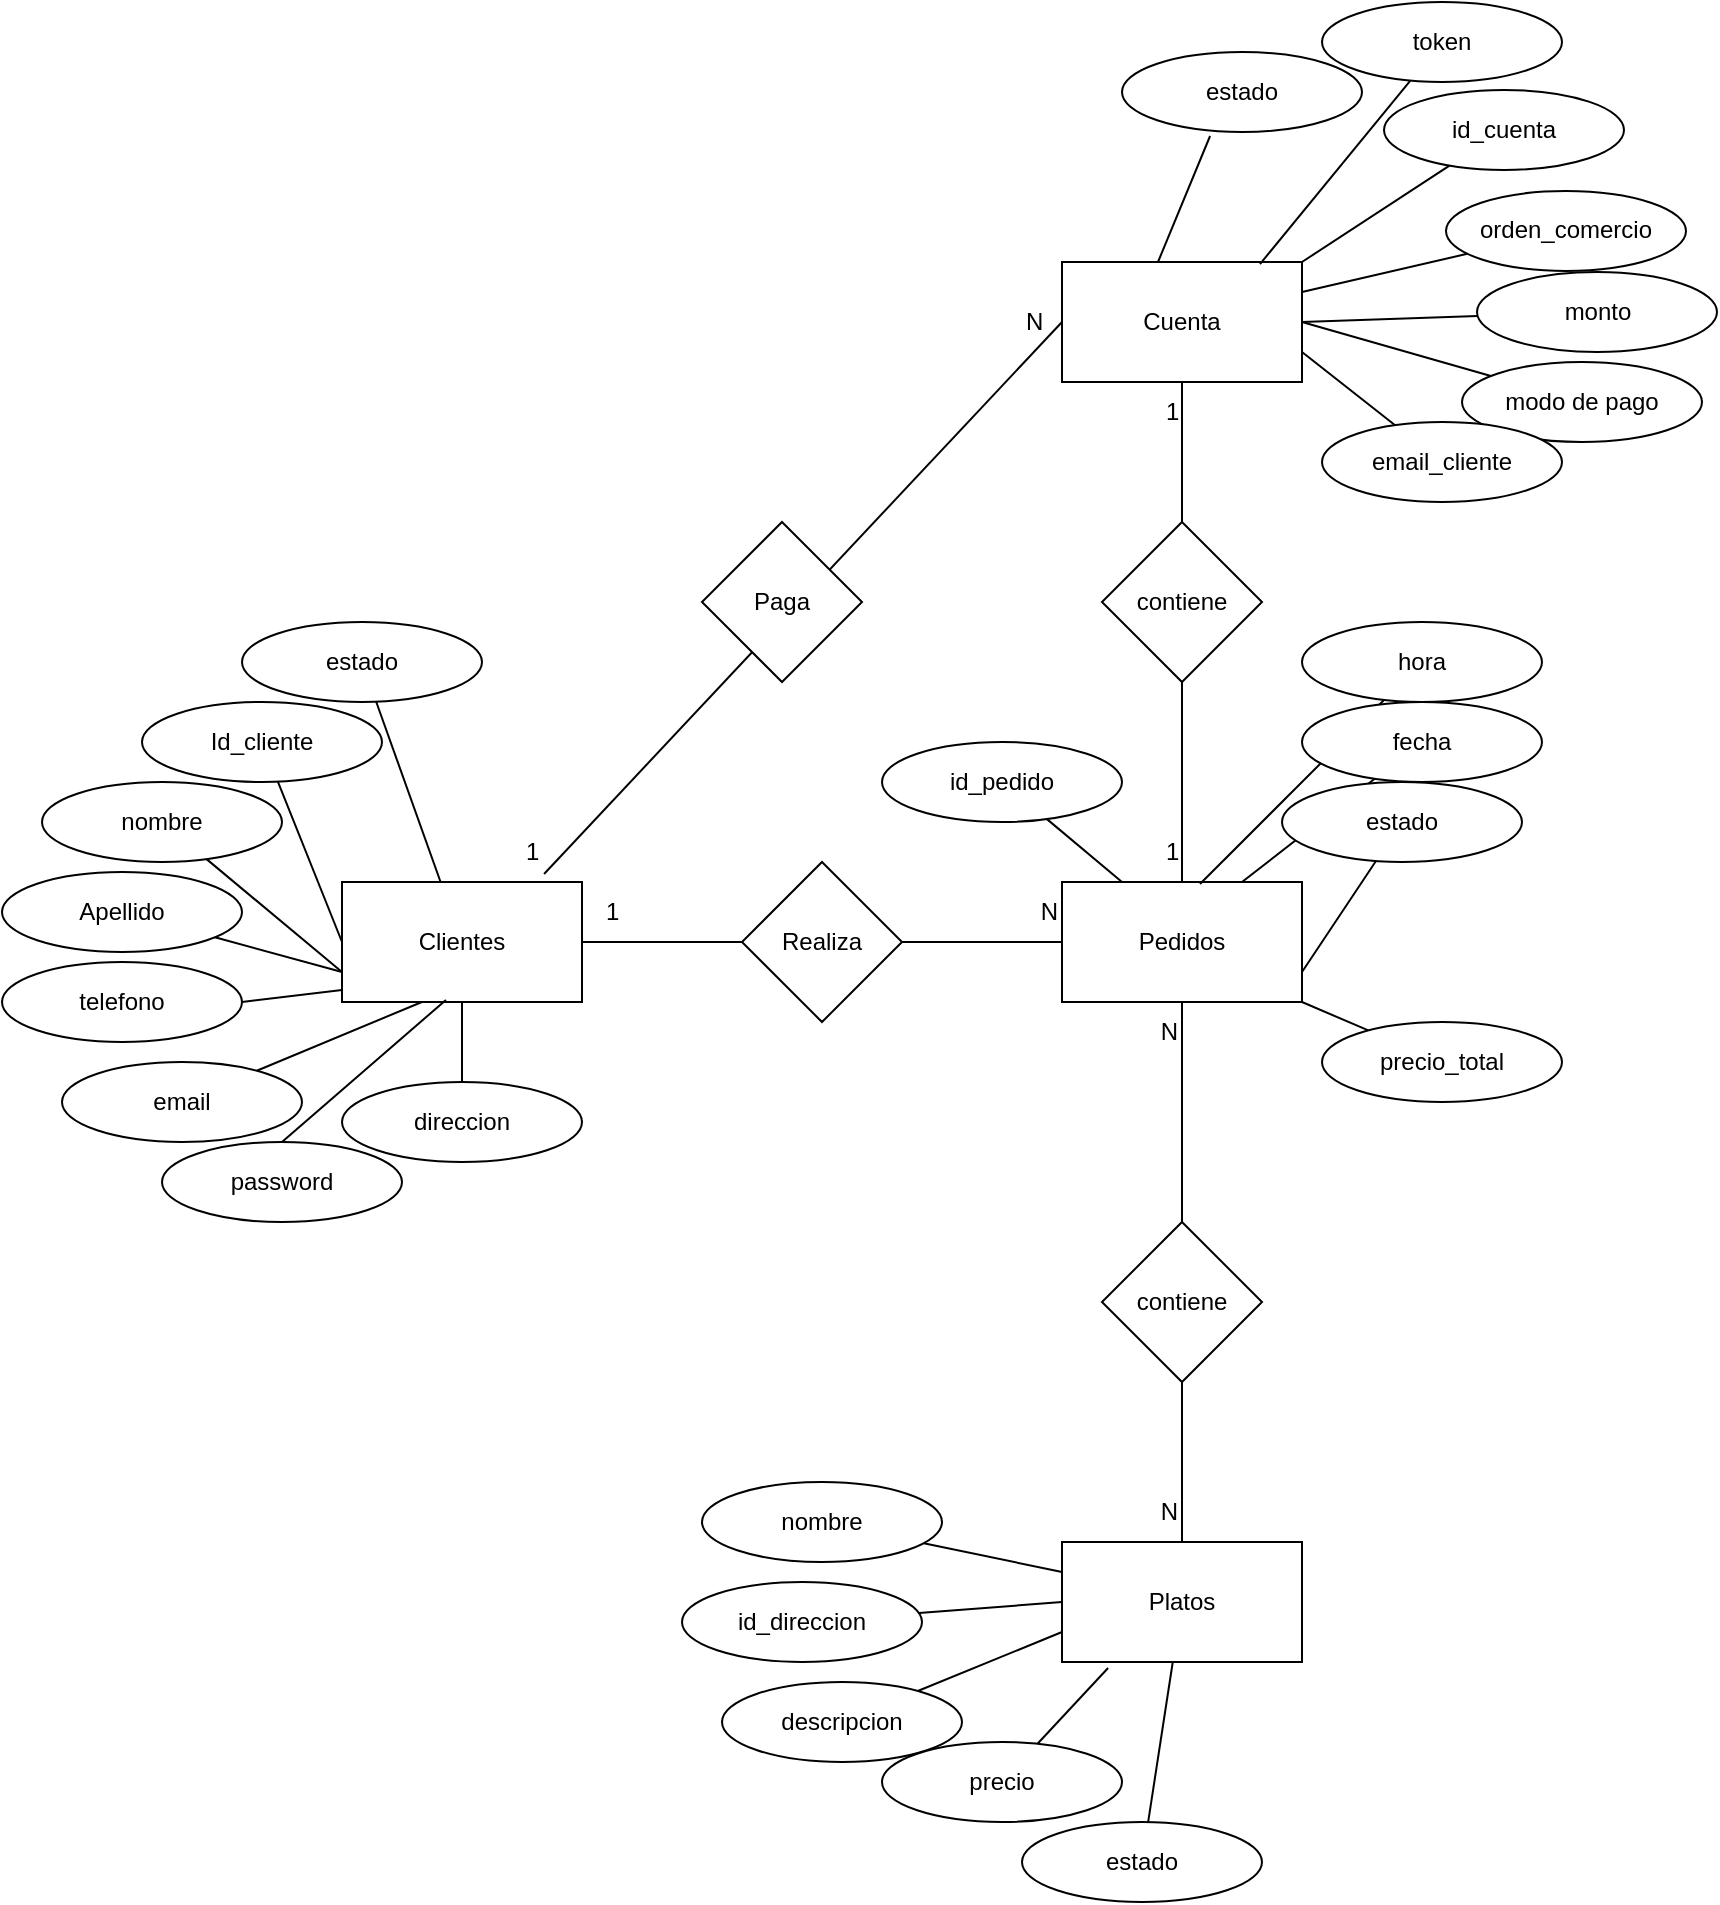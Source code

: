 <mxfile version="15.4.3" type="github">
  <diagram id="s59gSEYK92OxBtgS_U3n" name="Page-1">
    <mxGraphModel dx="2500" dy="2047" grid="1" gridSize="10" guides="1" tooltips="1" connect="1" arrows="1" fold="1" page="1" pageScale="1" pageWidth="827" pageHeight="1169" math="0" shadow="0">
      <root>
        <mxCell id="0" />
        <mxCell id="1" parent="0" />
        <mxCell id="wE-_WhlfQiMFLJXKhOxG-1" value="Clientes" style="rounded=0;whiteSpace=wrap;html=1;" vertex="1" parent="1">
          <mxGeometry x="90" y="140" width="120" height="60" as="geometry" />
        </mxCell>
        <mxCell id="wE-_WhlfQiMFLJXKhOxG-2" value="Platos" style="rounded=0;whiteSpace=wrap;html=1;" vertex="1" parent="1">
          <mxGeometry x="450" y="470" width="120" height="60" as="geometry" />
        </mxCell>
        <mxCell id="wE-_WhlfQiMFLJXKhOxG-5" value="Cuenta" style="rounded=0;whiteSpace=wrap;html=1;" vertex="1" parent="1">
          <mxGeometry x="450" y="-170" width="120" height="60" as="geometry" />
        </mxCell>
        <mxCell id="wE-_WhlfQiMFLJXKhOxG-6" value="Pedidos" style="rounded=0;whiteSpace=wrap;html=1;" vertex="1" parent="1">
          <mxGeometry x="450" y="140" width="120" height="60" as="geometry" />
        </mxCell>
        <mxCell id="wE-_WhlfQiMFLJXKhOxG-7" value="Realiza" style="rhombus;whiteSpace=wrap;html=1;" vertex="1" parent="1">
          <mxGeometry x="290" y="130" width="80" height="80" as="geometry" />
        </mxCell>
        <mxCell id="wE-_WhlfQiMFLJXKhOxG-18" value="" style="endArrow=none;html=1;rounded=0;strokeColor=default;edgeStyle=orthogonalEdgeStyle;exitX=1;exitY=0.5;exitDx=0;exitDy=0;entryX=0;entryY=0.5;entryDx=0;entryDy=0;" edge="1" parent="1" source="wE-_WhlfQiMFLJXKhOxG-1" target="wE-_WhlfQiMFLJXKhOxG-7">
          <mxGeometry width="50" height="50" relative="1" as="geometry">
            <mxPoint x="290" y="160" as="sourcePoint" />
            <mxPoint x="340" y="110" as="targetPoint" />
          </mxGeometry>
        </mxCell>
        <mxCell id="wE-_WhlfQiMFLJXKhOxG-19" value="" style="endArrow=none;html=1;rounded=0;strokeColor=default;edgeStyle=orthogonalEdgeStyle;exitX=1;exitY=0.5;exitDx=0;exitDy=0;entryX=0;entryY=0.5;entryDx=0;entryDy=0;" edge="1" parent="1" source="wE-_WhlfQiMFLJXKhOxG-7" target="wE-_WhlfQiMFLJXKhOxG-6">
          <mxGeometry width="50" height="50" relative="1" as="geometry">
            <mxPoint x="390" y="169.5" as="sourcePoint" />
            <mxPoint x="480" y="169.5" as="targetPoint" />
          </mxGeometry>
        </mxCell>
        <mxCell id="wE-_WhlfQiMFLJXKhOxG-20" value="1" style="text;html=1;strokeColor=none;fillColor=none;align=left;verticalAlign=middle;whiteSpace=wrap;rounded=0;" vertex="1" parent="1">
          <mxGeometry x="220" y="140" width="60" height="30" as="geometry" />
        </mxCell>
        <mxCell id="wE-_WhlfQiMFLJXKhOxG-23" value="&lt;div align=&quot;right&quot;&gt;N&lt;/div&gt;" style="text;html=1;strokeColor=none;fillColor=none;align=right;verticalAlign=middle;whiteSpace=wrap;rounded=0;" vertex="1" parent="1">
          <mxGeometry x="390" y="140" width="60" height="30" as="geometry" />
        </mxCell>
        <mxCell id="wE-_WhlfQiMFLJXKhOxG-24" value="&lt;div align=&quot;center&quot;&gt;Id_cliente&lt;/div&gt;" style="ellipse;whiteSpace=wrap;html=1;strokeWidth=1;align=center;" vertex="1" parent="1">
          <mxGeometry x="-10" y="50" width="120" height="40" as="geometry" />
        </mxCell>
        <mxCell id="wE-_WhlfQiMFLJXKhOxG-25" value="" style="endArrow=none;html=1;rounded=0;strokeColor=default;exitX=0;exitY=0.5;exitDx=0;exitDy=0;" edge="1" parent="1" source="wE-_WhlfQiMFLJXKhOxG-1" target="wE-_WhlfQiMFLJXKhOxG-24">
          <mxGeometry width="50" height="50" relative="1" as="geometry">
            <mxPoint x="380" y="180" as="sourcePoint" />
            <mxPoint x="460" y="180" as="targetPoint" />
          </mxGeometry>
        </mxCell>
        <mxCell id="wE-_WhlfQiMFLJXKhOxG-26" value="&lt;div align=&quot;center&quot;&gt;nombre&lt;/div&gt;" style="ellipse;whiteSpace=wrap;html=1;strokeWidth=1;align=center;" vertex="1" parent="1">
          <mxGeometry x="-60" y="90" width="120" height="40" as="geometry" />
        </mxCell>
        <mxCell id="wE-_WhlfQiMFLJXKhOxG-27" value="" style="endArrow=none;html=1;rounded=0;strokeColor=default;exitX=0;exitY=0.75;exitDx=0;exitDy=0;" edge="1" parent="1" target="wE-_WhlfQiMFLJXKhOxG-26" source="wE-_WhlfQiMFLJXKhOxG-1">
          <mxGeometry width="50" height="50" relative="1" as="geometry">
            <mxPoint x="80" y="230" as="sourcePoint" />
            <mxPoint x="450" y="240" as="targetPoint" />
          </mxGeometry>
        </mxCell>
        <mxCell id="wE-_WhlfQiMFLJXKhOxG-28" value="&lt;div align=&quot;center&quot;&gt;Apellido&lt;/div&gt;" style="ellipse;whiteSpace=wrap;html=1;strokeWidth=1;align=center;" vertex="1" parent="1">
          <mxGeometry x="-80" y="135" width="120" height="40" as="geometry" />
        </mxCell>
        <mxCell id="wE-_WhlfQiMFLJXKhOxG-29" value="" style="endArrow=none;html=1;rounded=0;strokeColor=default;exitX=0;exitY=0.75;exitDx=0;exitDy=0;" edge="1" parent="1" target="wE-_WhlfQiMFLJXKhOxG-28" source="wE-_WhlfQiMFLJXKhOxG-1">
          <mxGeometry width="50" height="50" relative="1" as="geometry">
            <mxPoint x="140" y="270" as="sourcePoint" />
            <mxPoint x="510" y="280" as="targetPoint" />
          </mxGeometry>
        </mxCell>
        <mxCell id="wE-_WhlfQiMFLJXKhOxG-30" value="&lt;div align=&quot;center&quot;&gt;telefono&lt;/div&gt;" style="ellipse;whiteSpace=wrap;html=1;strokeWidth=1;align=center;" vertex="1" parent="1">
          <mxGeometry x="-80" y="180" width="120" height="40" as="geometry" />
        </mxCell>
        <mxCell id="wE-_WhlfQiMFLJXKhOxG-31" value="" style="endArrow=none;html=1;rounded=0;strokeColor=default;entryX=1;entryY=0.5;entryDx=0;entryDy=0;exitX=0;exitY=0.9;exitDx=0;exitDy=0;exitPerimeter=0;" edge="1" parent="1" target="wE-_WhlfQiMFLJXKhOxG-30" source="wE-_WhlfQiMFLJXKhOxG-1">
          <mxGeometry width="50" height="50" relative="1" as="geometry">
            <mxPoint x="140" y="300" as="sourcePoint" />
            <mxPoint x="510" y="310" as="targetPoint" />
          </mxGeometry>
        </mxCell>
        <mxCell id="wE-_WhlfQiMFLJXKhOxG-32" value="&lt;div align=&quot;center&quot;&gt;email&lt;/div&gt;" style="ellipse;whiteSpace=wrap;html=1;strokeWidth=1;align=center;" vertex="1" parent="1">
          <mxGeometry x="-50" y="230" width="120" height="40" as="geometry" />
        </mxCell>
        <mxCell id="wE-_WhlfQiMFLJXKhOxG-33" value="" style="endArrow=none;html=1;rounded=0;strokeColor=default;exitX=0.333;exitY=1;exitDx=0;exitDy=0;exitPerimeter=0;" edge="1" parent="1" target="wE-_WhlfQiMFLJXKhOxG-32" source="wE-_WhlfQiMFLJXKhOxG-1">
          <mxGeometry width="50" height="50" relative="1" as="geometry">
            <mxPoint x="245" y="270" as="sourcePoint" />
            <mxPoint x="615" y="280" as="targetPoint" />
          </mxGeometry>
        </mxCell>
        <mxCell id="wE-_WhlfQiMFLJXKhOxG-34" value="&lt;div align=&quot;center&quot;&gt;password&lt;br&gt;&lt;/div&gt;" style="ellipse;whiteSpace=wrap;html=1;strokeWidth=1;align=center;" vertex="1" parent="1">
          <mxGeometry y="270" width="120" height="40" as="geometry" />
        </mxCell>
        <mxCell id="wE-_WhlfQiMFLJXKhOxG-35" value="" style="endArrow=none;html=1;rounded=0;strokeColor=default;exitX=0.433;exitY=0.983;exitDx=0;exitDy=0;entryX=0.5;entryY=0;entryDx=0;entryDy=0;exitPerimeter=0;" edge="1" parent="1" target="wE-_WhlfQiMFLJXKhOxG-34" source="wE-_WhlfQiMFLJXKhOxG-1">
          <mxGeometry width="50" height="50" relative="1" as="geometry">
            <mxPoint x="320" y="270" as="sourcePoint" />
            <mxPoint x="690" y="280" as="targetPoint" />
          </mxGeometry>
        </mxCell>
        <mxCell id="wE-_WhlfQiMFLJXKhOxG-37" value="&lt;div align=&quot;center&quot;&gt;direccion&lt;/div&gt;" style="ellipse;whiteSpace=wrap;html=1;strokeWidth=1;align=center;" vertex="1" parent="1">
          <mxGeometry x="90" y="240" width="120" height="40" as="geometry" />
        </mxCell>
        <mxCell id="wE-_WhlfQiMFLJXKhOxG-38" value="" style="endArrow=none;html=1;rounded=0;strokeColor=default;entryX=0.5;entryY=0;entryDx=0;entryDy=0;" edge="1" parent="1" target="wE-_WhlfQiMFLJXKhOxG-37" source="wE-_WhlfQiMFLJXKhOxG-1">
          <mxGeometry width="50" height="50" relative="1" as="geometry">
            <mxPoint x="320" y="310" as="sourcePoint" />
            <mxPoint x="690" y="320" as="targetPoint" />
          </mxGeometry>
        </mxCell>
        <mxCell id="wE-_WhlfQiMFLJXKhOxG-39" value="&lt;div align=&quot;center&quot;&gt;id_pedido&lt;/div&gt;" style="ellipse;whiteSpace=wrap;html=1;strokeWidth=1;align=center;" vertex="1" parent="1">
          <mxGeometry x="360" y="70" width="120" height="40.02" as="geometry" />
        </mxCell>
        <mxCell id="wE-_WhlfQiMFLJXKhOxG-40" value="" style="endArrow=none;html=1;rounded=0;strokeColor=default;exitX=0.25;exitY=0;exitDx=0;exitDy=0;" edge="1" parent="1" target="wE-_WhlfQiMFLJXKhOxG-39" source="wE-_WhlfQiMFLJXKhOxG-6">
          <mxGeometry width="50" height="50" relative="1" as="geometry">
            <mxPoint x="492.96" y="135.0" as="sourcePoint" />
            <mxPoint x="974" y="69.98" as="targetPoint" />
          </mxGeometry>
        </mxCell>
        <mxCell id="wE-_WhlfQiMFLJXKhOxG-41" value="&lt;div align=&quot;center&quot;&gt;hora&lt;/div&gt;" style="ellipse;whiteSpace=wrap;html=1;strokeWidth=1;align=center;" vertex="1" parent="1">
          <mxGeometry x="570" y="10.0" width="120" height="40" as="geometry" />
        </mxCell>
        <mxCell id="wE-_WhlfQiMFLJXKhOxG-42" value="" style="endArrow=none;html=1;rounded=0;strokeColor=default;exitX=0.575;exitY=0.017;exitDx=0;exitDy=0;exitPerimeter=0;" edge="1" parent="1" target="wE-_WhlfQiMFLJXKhOxG-41" source="wE-_WhlfQiMFLJXKhOxG-6">
          <mxGeometry width="50" height="50" relative="1" as="geometry">
            <mxPoint x="760" y="80" as="sourcePoint" />
            <mxPoint x="1130" y="90" as="targetPoint" />
          </mxGeometry>
        </mxCell>
        <mxCell id="wE-_WhlfQiMFLJXKhOxG-43" value="&lt;div align=&quot;center&quot;&gt;fecha&lt;/div&gt;" style="ellipse;whiteSpace=wrap;html=1;strokeWidth=1;align=center;" vertex="1" parent="1">
          <mxGeometry x="570" y="50.0" width="120" height="40" as="geometry" />
        </mxCell>
        <mxCell id="wE-_WhlfQiMFLJXKhOxG-44" value="" style="endArrow=none;html=1;rounded=0;strokeColor=default;exitX=0.75;exitY=0;exitDx=0;exitDy=0;" edge="1" parent="1" target="wE-_WhlfQiMFLJXKhOxG-43" source="wE-_WhlfQiMFLJXKhOxG-6">
          <mxGeometry width="50" height="50" relative="1" as="geometry">
            <mxPoint x="800" y="99.98" as="sourcePoint" />
            <mxPoint x="1170" y="109.98" as="targetPoint" />
          </mxGeometry>
        </mxCell>
        <mxCell id="wE-_WhlfQiMFLJXKhOxG-45" value="&lt;div align=&quot;center&quot;&gt;estado&lt;/div&gt;" style="ellipse;whiteSpace=wrap;html=1;strokeWidth=1;align=center;" vertex="1" parent="1">
          <mxGeometry x="560" y="90" width="120" height="40" as="geometry" />
        </mxCell>
        <mxCell id="wE-_WhlfQiMFLJXKhOxG-46" value="" style="endArrow=none;html=1;rounded=0;strokeColor=default;exitX=1;exitY=0.75;exitDx=0;exitDy=0;" edge="1" parent="1" target="wE-_WhlfQiMFLJXKhOxG-45" source="wE-_WhlfQiMFLJXKhOxG-6">
          <mxGeometry width="50" height="50" relative="1" as="geometry">
            <mxPoint x="810" y="115" as="sourcePoint" />
            <mxPoint x="1180" y="125" as="targetPoint" />
          </mxGeometry>
        </mxCell>
        <mxCell id="wE-_WhlfQiMFLJXKhOxG-47" value="&lt;div align=&quot;center&quot;&gt;estado&lt;/div&gt;" style="ellipse;whiteSpace=wrap;html=1;strokeWidth=1;align=center;" vertex="1" parent="1">
          <mxGeometry x="40" y="10" width="120" height="40" as="geometry" />
        </mxCell>
        <mxCell id="wE-_WhlfQiMFLJXKhOxG-48" value="" style="endArrow=none;html=1;rounded=0;strokeColor=default;" edge="1" parent="1" target="wE-_WhlfQiMFLJXKhOxG-47" source="wE-_WhlfQiMFLJXKhOxG-1">
          <mxGeometry width="50" height="50" relative="1" as="geometry">
            <mxPoint x="230" y="30" as="sourcePoint" />
            <mxPoint x="600" y="40" as="targetPoint" />
          </mxGeometry>
        </mxCell>
        <mxCell id="wE-_WhlfQiMFLJXKhOxG-49" value="&lt;div align=&quot;center&quot;&gt;precio_total&lt;br&gt;&lt;/div&gt;" style="ellipse;whiteSpace=wrap;html=1;strokeWidth=1;align=center;" vertex="1" parent="1">
          <mxGeometry x="580" y="210" width="120" height="40" as="geometry" />
        </mxCell>
        <mxCell id="wE-_WhlfQiMFLJXKhOxG-50" value="" style="endArrow=none;html=1;rounded=0;strokeColor=default;exitX=1;exitY=1;exitDx=0;exitDy=0;" edge="1" parent="1" target="wE-_WhlfQiMFLJXKhOxG-49" source="wE-_WhlfQiMFLJXKhOxG-6">
          <mxGeometry width="50" height="50" relative="1" as="geometry">
            <mxPoint x="810" y="200" as="sourcePoint" />
            <mxPoint x="1180" y="210" as="targetPoint" />
          </mxGeometry>
        </mxCell>
        <mxCell id="wE-_WhlfQiMFLJXKhOxG-51" value="contiene" style="rhombus;whiteSpace=wrap;html=1;strokeWidth=1;align=center;" vertex="1" parent="1">
          <mxGeometry x="470" y="310" width="80" height="80" as="geometry" />
        </mxCell>
        <mxCell id="wE-_WhlfQiMFLJXKhOxG-54" value="" style="endArrow=none;html=1;rounded=0;strokeColor=default;entryX=0.5;entryY=1;entryDx=0;entryDy=0;exitX=0.5;exitY=0;exitDx=0;exitDy=0;" edge="1" parent="1" source="wE-_WhlfQiMFLJXKhOxG-51" target="wE-_WhlfQiMFLJXKhOxG-6">
          <mxGeometry width="50" height="50" relative="1" as="geometry">
            <mxPoint x="480" y="270" as="sourcePoint" />
            <mxPoint x="530" y="220" as="targetPoint" />
          </mxGeometry>
        </mxCell>
        <mxCell id="wE-_WhlfQiMFLJXKhOxG-55" value="" style="endArrow=none;html=1;rounded=0;strokeColor=default;entryX=0.5;entryY=1;entryDx=0;entryDy=0;exitX=0.5;exitY=0;exitDx=0;exitDy=0;" edge="1" parent="1" source="wE-_WhlfQiMFLJXKhOxG-2" target="wE-_WhlfQiMFLJXKhOxG-51">
          <mxGeometry width="50" height="50" relative="1" as="geometry">
            <mxPoint x="510" y="390" as="sourcePoint" />
            <mxPoint x="509" y="350" as="targetPoint" />
          </mxGeometry>
        </mxCell>
        <mxCell id="wE-_WhlfQiMFLJXKhOxG-56" value="&lt;div align=&quot;right&quot;&gt;N&lt;/div&gt;" style="text;html=1;strokeColor=none;fillColor=none;align=right;verticalAlign=middle;whiteSpace=wrap;rounded=0;" vertex="1" parent="1">
          <mxGeometry x="450" y="200" width="60" height="30" as="geometry" />
        </mxCell>
        <mxCell id="wE-_WhlfQiMFLJXKhOxG-57" value="&lt;div align=&quot;right&quot;&gt;N&lt;/div&gt;" style="text;html=1;strokeColor=none;fillColor=none;align=right;verticalAlign=middle;whiteSpace=wrap;rounded=0;" vertex="1" parent="1">
          <mxGeometry x="450" y="440" width="60" height="30" as="geometry" />
        </mxCell>
        <mxCell id="wE-_WhlfQiMFLJXKhOxG-65" value="&lt;div align=&quot;center&quot;&gt;id_direccion&lt;/div&gt;" style="ellipse;whiteSpace=wrap;html=1;strokeWidth=1;align=center;" vertex="1" parent="1">
          <mxGeometry x="260" y="490" width="120" height="40" as="geometry" />
        </mxCell>
        <mxCell id="wE-_WhlfQiMFLJXKhOxG-66" value="" style="endArrow=none;html=1;rounded=0;strokeColor=default;exitX=0;exitY=0.5;exitDx=0;exitDy=0;" edge="1" parent="1" target="wE-_WhlfQiMFLJXKhOxG-65" source="wE-_WhlfQiMFLJXKhOxG-2">
          <mxGeometry width="50" height="50" relative="1" as="geometry">
            <mxPoint x="390" y="505" as="sourcePoint" />
            <mxPoint x="930" y="625" as="targetPoint" />
          </mxGeometry>
        </mxCell>
        <mxCell id="wE-_WhlfQiMFLJXKhOxG-68" value="&lt;div align=&quot;center&quot;&gt;nombre&lt;/div&gt;" style="ellipse;whiteSpace=wrap;html=1;strokeWidth=1;align=center;" vertex="1" parent="1">
          <mxGeometry x="270" y="440" width="120" height="40" as="geometry" />
        </mxCell>
        <mxCell id="wE-_WhlfQiMFLJXKhOxG-69" value="" style="endArrow=none;html=1;rounded=0;strokeColor=default;exitX=0;exitY=0.25;exitDx=0;exitDy=0;" edge="1" parent="1" target="wE-_WhlfQiMFLJXKhOxG-68" source="wE-_WhlfQiMFLJXKhOxG-2">
          <mxGeometry width="50" height="50" relative="1" as="geometry">
            <mxPoint x="450" y="450" as="sourcePoint" />
            <mxPoint x="930" y="575" as="targetPoint" />
          </mxGeometry>
        </mxCell>
        <mxCell id="wE-_WhlfQiMFLJXKhOxG-71" value="&lt;div align=&quot;center&quot;&gt;descripcion&lt;/div&gt;" style="ellipse;whiteSpace=wrap;html=1;strokeWidth=1;align=center;" vertex="1" parent="1">
          <mxGeometry x="280" y="540" width="120" height="40" as="geometry" />
        </mxCell>
        <mxCell id="wE-_WhlfQiMFLJXKhOxG-72" value="" style="endArrow=none;html=1;rounded=0;strokeColor=default;exitX=0;exitY=0.75;exitDx=0;exitDy=0;" edge="1" parent="1" target="wE-_WhlfQiMFLJXKhOxG-71" source="wE-_WhlfQiMFLJXKhOxG-2">
          <mxGeometry width="50" height="50" relative="1" as="geometry">
            <mxPoint x="470" y="550" as="sourcePoint" />
            <mxPoint x="950" y="675" as="targetPoint" />
          </mxGeometry>
        </mxCell>
        <mxCell id="wE-_WhlfQiMFLJXKhOxG-73" value="&lt;div align=&quot;center&quot;&gt;precio&lt;br&gt;&lt;/div&gt;" style="ellipse;whiteSpace=wrap;html=1;strokeWidth=1;align=center;" vertex="1" parent="1">
          <mxGeometry x="360" y="570" width="120" height="40" as="geometry" />
        </mxCell>
        <mxCell id="wE-_WhlfQiMFLJXKhOxG-74" value="" style="endArrow=none;html=1;rounded=0;strokeColor=default;exitX=0.192;exitY=1.05;exitDx=0;exitDy=0;exitPerimeter=0;" edge="1" parent="1" target="wE-_WhlfQiMFLJXKhOxG-73" source="wE-_WhlfQiMFLJXKhOxG-2">
          <mxGeometry width="50" height="50" relative="1" as="geometry">
            <mxPoint x="550" y="590" as="sourcePoint" />
            <mxPoint x="1030" y="715" as="targetPoint" />
          </mxGeometry>
        </mxCell>
        <mxCell id="wE-_WhlfQiMFLJXKhOxG-75" value="&lt;div align=&quot;center&quot;&gt;estado&lt;/div&gt;" style="ellipse;whiteSpace=wrap;html=1;strokeWidth=1;align=center;" vertex="1" parent="1">
          <mxGeometry x="430" y="610" width="120" height="40" as="geometry" />
        </mxCell>
        <mxCell id="wE-_WhlfQiMFLJXKhOxG-76" value="" style="endArrow=none;html=1;rounded=0;strokeColor=default;" edge="1" parent="1" target="wE-_WhlfQiMFLJXKhOxG-75" source="wE-_WhlfQiMFLJXKhOxG-2">
          <mxGeometry width="50" height="50" relative="1" as="geometry">
            <mxPoint x="675" y="600" as="sourcePoint" />
            <mxPoint x="1155" y="725" as="targetPoint" />
          </mxGeometry>
        </mxCell>
        <mxCell id="wE-_WhlfQiMFLJXKhOxG-77" value="contiene" style="rhombus;whiteSpace=wrap;html=1;strokeWidth=1;align=center;" vertex="1" parent="1">
          <mxGeometry x="470" y="-40" width="80" height="80" as="geometry" />
        </mxCell>
        <mxCell id="wE-_WhlfQiMFLJXKhOxG-78" value="" style="endArrow=none;html=1;rounded=0;strokeColor=default;entryX=0.5;entryY=1;entryDx=0;entryDy=0;" edge="1" parent="1" source="wE-_WhlfQiMFLJXKhOxG-77" target="wE-_WhlfQiMFLJXKhOxG-5">
          <mxGeometry width="50" height="50" relative="1" as="geometry">
            <mxPoint x="510" y="-40" as="sourcePoint" />
            <mxPoint x="520" y="210" as="targetPoint" />
          </mxGeometry>
        </mxCell>
        <mxCell id="wE-_WhlfQiMFLJXKhOxG-79" value="" style="endArrow=none;html=1;rounded=0;strokeColor=default;entryX=0.5;entryY=1;entryDx=0;entryDy=0;exitX=0.5;exitY=0;exitDx=0;exitDy=0;" edge="1" parent="1" source="wE-_WhlfQiMFLJXKhOxG-6" target="wE-_WhlfQiMFLJXKhOxG-77">
          <mxGeometry width="50" height="50" relative="1" as="geometry">
            <mxPoint x="520" y="-30" as="sourcePoint" />
            <mxPoint x="520" y="-100" as="targetPoint" />
          </mxGeometry>
        </mxCell>
        <mxCell id="wE-_WhlfQiMFLJXKhOxG-80" value="&lt;div align=&quot;left&quot;&gt;1&lt;/div&gt;" style="text;html=1;strokeColor=none;fillColor=none;align=left;verticalAlign=middle;whiteSpace=wrap;rounded=0;" vertex="1" parent="1">
          <mxGeometry x="500" y="110.02" width="60" height="30" as="geometry" />
        </mxCell>
        <mxCell id="wE-_WhlfQiMFLJXKhOxG-81" value="&lt;div align=&quot;left&quot;&gt;1&lt;/div&gt;" style="text;html=1;strokeColor=none;fillColor=none;align=left;verticalAlign=middle;whiteSpace=wrap;rounded=0;" vertex="1" parent="1">
          <mxGeometry x="500" y="-110.0" width="60" height="30" as="geometry" />
        </mxCell>
        <mxCell id="wE-_WhlfQiMFLJXKhOxG-83" value="" style="endArrow=none;html=1;rounded=0;strokeColor=default;exitX=0.842;exitY=-0.067;exitDx=0;exitDy=0;entryX=0;entryY=0.5;entryDx=0;entryDy=0;exitPerimeter=0;" edge="1" parent="1" source="wE-_WhlfQiMFLJXKhOxG-1" target="wE-_WhlfQiMFLJXKhOxG-5">
          <mxGeometry width="50" height="50" relative="1" as="geometry">
            <mxPoint x="520" y="320" as="sourcePoint" />
            <mxPoint x="440" y="-130" as="targetPoint" />
          </mxGeometry>
        </mxCell>
        <mxCell id="wE-_WhlfQiMFLJXKhOxG-84" value="&lt;div align=&quot;center&quot;&gt;Paga&lt;/div&gt;" style="rhombus;whiteSpace=wrap;html=1;strokeWidth=1;align=center;" vertex="1" parent="1">
          <mxGeometry x="270" y="-40" width="80" height="80" as="geometry" />
        </mxCell>
        <mxCell id="wE-_WhlfQiMFLJXKhOxG-85" value="1" style="text;html=1;strokeColor=none;fillColor=none;align=left;verticalAlign=middle;whiteSpace=wrap;rounded=0;" vertex="1" parent="1">
          <mxGeometry x="180" y="110.02" width="60" height="30" as="geometry" />
        </mxCell>
        <mxCell id="wE-_WhlfQiMFLJXKhOxG-86" value="N" style="text;html=1;strokeColor=none;fillColor=none;align=left;verticalAlign=middle;whiteSpace=wrap;rounded=0;" vertex="1" parent="1">
          <mxGeometry x="430" y="-155" width="60" height="30" as="geometry" />
        </mxCell>
        <mxCell id="wE-_WhlfQiMFLJXKhOxG-87" value="&lt;div align=&quot;center&quot;&gt;estado&lt;/div&gt;" style="ellipse;whiteSpace=wrap;html=1;strokeWidth=1;align=center;" vertex="1" parent="1">
          <mxGeometry x="480" y="-275" width="120" height="40" as="geometry" />
        </mxCell>
        <mxCell id="wE-_WhlfQiMFLJXKhOxG-88" value="" style="endArrow=none;html=1;rounded=0;strokeColor=default;exitX=0.4;exitY=0;exitDx=0;exitDy=0;entryX=0.367;entryY=1.05;entryDx=0;entryDy=0;entryPerimeter=0;exitPerimeter=0;" edge="1" parent="1" target="wE-_WhlfQiMFLJXKhOxG-87" source="wE-_WhlfQiMFLJXKhOxG-5">
          <mxGeometry width="50" height="50" relative="1" as="geometry">
            <mxPoint x="510" y="-155" as="sourcePoint" />
            <mxPoint x="1040" y="-245" as="targetPoint" />
          </mxGeometry>
        </mxCell>
        <mxCell id="wE-_WhlfQiMFLJXKhOxG-89" value="token" style="ellipse;whiteSpace=wrap;html=1;strokeWidth=1;align=center;" vertex="1" parent="1">
          <mxGeometry x="580" y="-300" width="120" height="40" as="geometry" />
        </mxCell>
        <mxCell id="wE-_WhlfQiMFLJXKhOxG-90" value="" style="endArrow=none;html=1;rounded=0;strokeColor=default;exitX=0.825;exitY=0.017;exitDx=0;exitDy=0;exitPerimeter=0;" edge="1" parent="1" target="wE-_WhlfQiMFLJXKhOxG-89" source="wE-_WhlfQiMFLJXKhOxG-5">
          <mxGeometry width="50" height="50" relative="1" as="geometry">
            <mxPoint x="569" y="-216.98" as="sourcePoint" />
            <mxPoint x="1140" y="-270" as="targetPoint" />
          </mxGeometry>
        </mxCell>
        <mxCell id="wE-_WhlfQiMFLJXKhOxG-91" value="id_cuenta" style="ellipse;whiteSpace=wrap;html=1;strokeWidth=1;align=center;" vertex="1" parent="1">
          <mxGeometry x="611" y="-256.02" width="120" height="40" as="geometry" />
        </mxCell>
        <mxCell id="wE-_WhlfQiMFLJXKhOxG-92" value="" style="endArrow=none;html=1;rounded=0;strokeColor=default;exitX=1;exitY=0;exitDx=0;exitDy=0;" edge="1" parent="1" target="wE-_WhlfQiMFLJXKhOxG-91" source="wE-_WhlfQiMFLJXKhOxG-5">
          <mxGeometry width="50" height="50" relative="1" as="geometry">
            <mxPoint x="580" y="-125.0" as="sourcePoint" />
            <mxPoint x="1171" y="-226.02" as="targetPoint" />
          </mxGeometry>
        </mxCell>
        <mxCell id="wE-_WhlfQiMFLJXKhOxG-93" value="orden_comercio" style="ellipse;whiteSpace=wrap;html=1;strokeWidth=1;align=center;" vertex="1" parent="1">
          <mxGeometry x="642" y="-205.51" width="120" height="40" as="geometry" />
        </mxCell>
        <mxCell id="wE-_WhlfQiMFLJXKhOxG-94" value="" style="endArrow=none;html=1;rounded=0;strokeColor=default;exitX=1;exitY=0.25;exitDx=0;exitDy=0;" edge="1" parent="1" target="wE-_WhlfQiMFLJXKhOxG-93" source="wE-_WhlfQiMFLJXKhOxG-5">
          <mxGeometry width="50" height="50" relative="1" as="geometry">
            <mxPoint x="611" y="-74.49" as="sourcePoint" />
            <mxPoint x="1202" y="-175.51" as="targetPoint" />
          </mxGeometry>
        </mxCell>
        <mxCell id="wE-_WhlfQiMFLJXKhOxG-95" value="monto" style="ellipse;whiteSpace=wrap;html=1;strokeWidth=1;align=center;" vertex="1" parent="1">
          <mxGeometry x="657.5" y="-165" width="120" height="40" as="geometry" />
        </mxCell>
        <mxCell id="wE-_WhlfQiMFLJXKhOxG-96" value="" style="endArrow=none;html=1;rounded=0;strokeColor=default;exitX=1;exitY=0.5;exitDx=0;exitDy=0;" edge="1" parent="1" target="wE-_WhlfQiMFLJXKhOxG-95" source="wE-_WhlfQiMFLJXKhOxG-5">
          <mxGeometry width="50" height="50" relative="1" as="geometry">
            <mxPoint x="626.5" y="-23.98" as="sourcePoint" />
            <mxPoint x="1217.5" y="-125" as="targetPoint" />
          </mxGeometry>
        </mxCell>
        <mxCell id="wE-_WhlfQiMFLJXKhOxG-97" value="modo de pago" style="ellipse;whiteSpace=wrap;html=1;strokeWidth=1;align=center;" vertex="1" parent="1">
          <mxGeometry x="650" y="-120" width="120" height="40" as="geometry" />
        </mxCell>
        <mxCell id="wE-_WhlfQiMFLJXKhOxG-98" value="" style="endArrow=none;html=1;rounded=0;strokeColor=default;exitX=1;exitY=0.5;exitDx=0;exitDy=0;" edge="1" parent="1" target="wE-_WhlfQiMFLJXKhOxG-97" source="wE-_WhlfQiMFLJXKhOxG-5">
          <mxGeometry width="50" height="50" relative="1" as="geometry">
            <mxPoint x="589" y="-128.98" as="sourcePoint" />
            <mxPoint x="1180" y="-230" as="targetPoint" />
          </mxGeometry>
        </mxCell>
        <mxCell id="wE-_WhlfQiMFLJXKhOxG-99" value="email_cliente" style="ellipse;whiteSpace=wrap;html=1;strokeWidth=1;align=center;" vertex="1" parent="1">
          <mxGeometry x="580" y="-90" width="120" height="40" as="geometry" />
        </mxCell>
        <mxCell id="wE-_WhlfQiMFLJXKhOxG-100" value="" style="endArrow=none;html=1;rounded=0;strokeColor=default;entryX=1;entryY=0.75;entryDx=0;entryDy=0;" edge="1" parent="1" source="wE-_WhlfQiMFLJXKhOxG-99" target="wE-_WhlfQiMFLJXKhOxG-5">
          <mxGeometry width="50" height="50" relative="1" as="geometry">
            <mxPoint x="508" y="-160" as="sourcePoint" />
            <mxPoint x="534.04" y="-223" as="targetPoint" />
          </mxGeometry>
        </mxCell>
      </root>
    </mxGraphModel>
  </diagram>
</mxfile>
